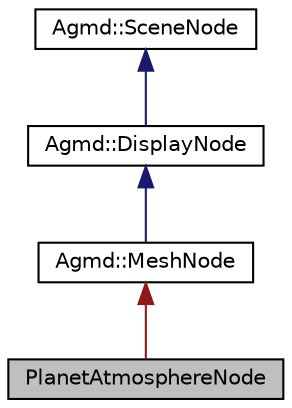 digraph "PlanetAtmosphereNode"
{
  edge [fontname="Helvetica",fontsize="10",labelfontname="Helvetica",labelfontsize="10"];
  node [fontname="Helvetica",fontsize="10",shape=record];
  Node1 [label="PlanetAtmosphereNode",height=0.2,width=0.4,color="black", fillcolor="grey75", style="filled" fontcolor="black"];
  Node2 -> Node1 [dir="back",color="firebrick4",fontsize="10",style="solid"];
  Node2 [label="Agmd::MeshNode",height=0.2,width=0.4,color="black", fillcolor="white", style="filled",URL="$class_agmd_1_1_mesh_node.html"];
  Node3 -> Node2 [dir="back",color="midnightblue",fontsize="10",style="solid"];
  Node3 [label="Agmd::DisplayNode",height=0.2,width=0.4,color="black", fillcolor="white", style="filled",URL="$class_agmd_1_1_display_node.html"];
  Node4 -> Node3 [dir="back",color="midnightblue",fontsize="10",style="solid"];
  Node4 [label="Agmd::SceneNode",height=0.2,width=0.4,color="black", fillcolor="white", style="filled",URL="$class_agmd_1_1_scene_node.html"];
}
